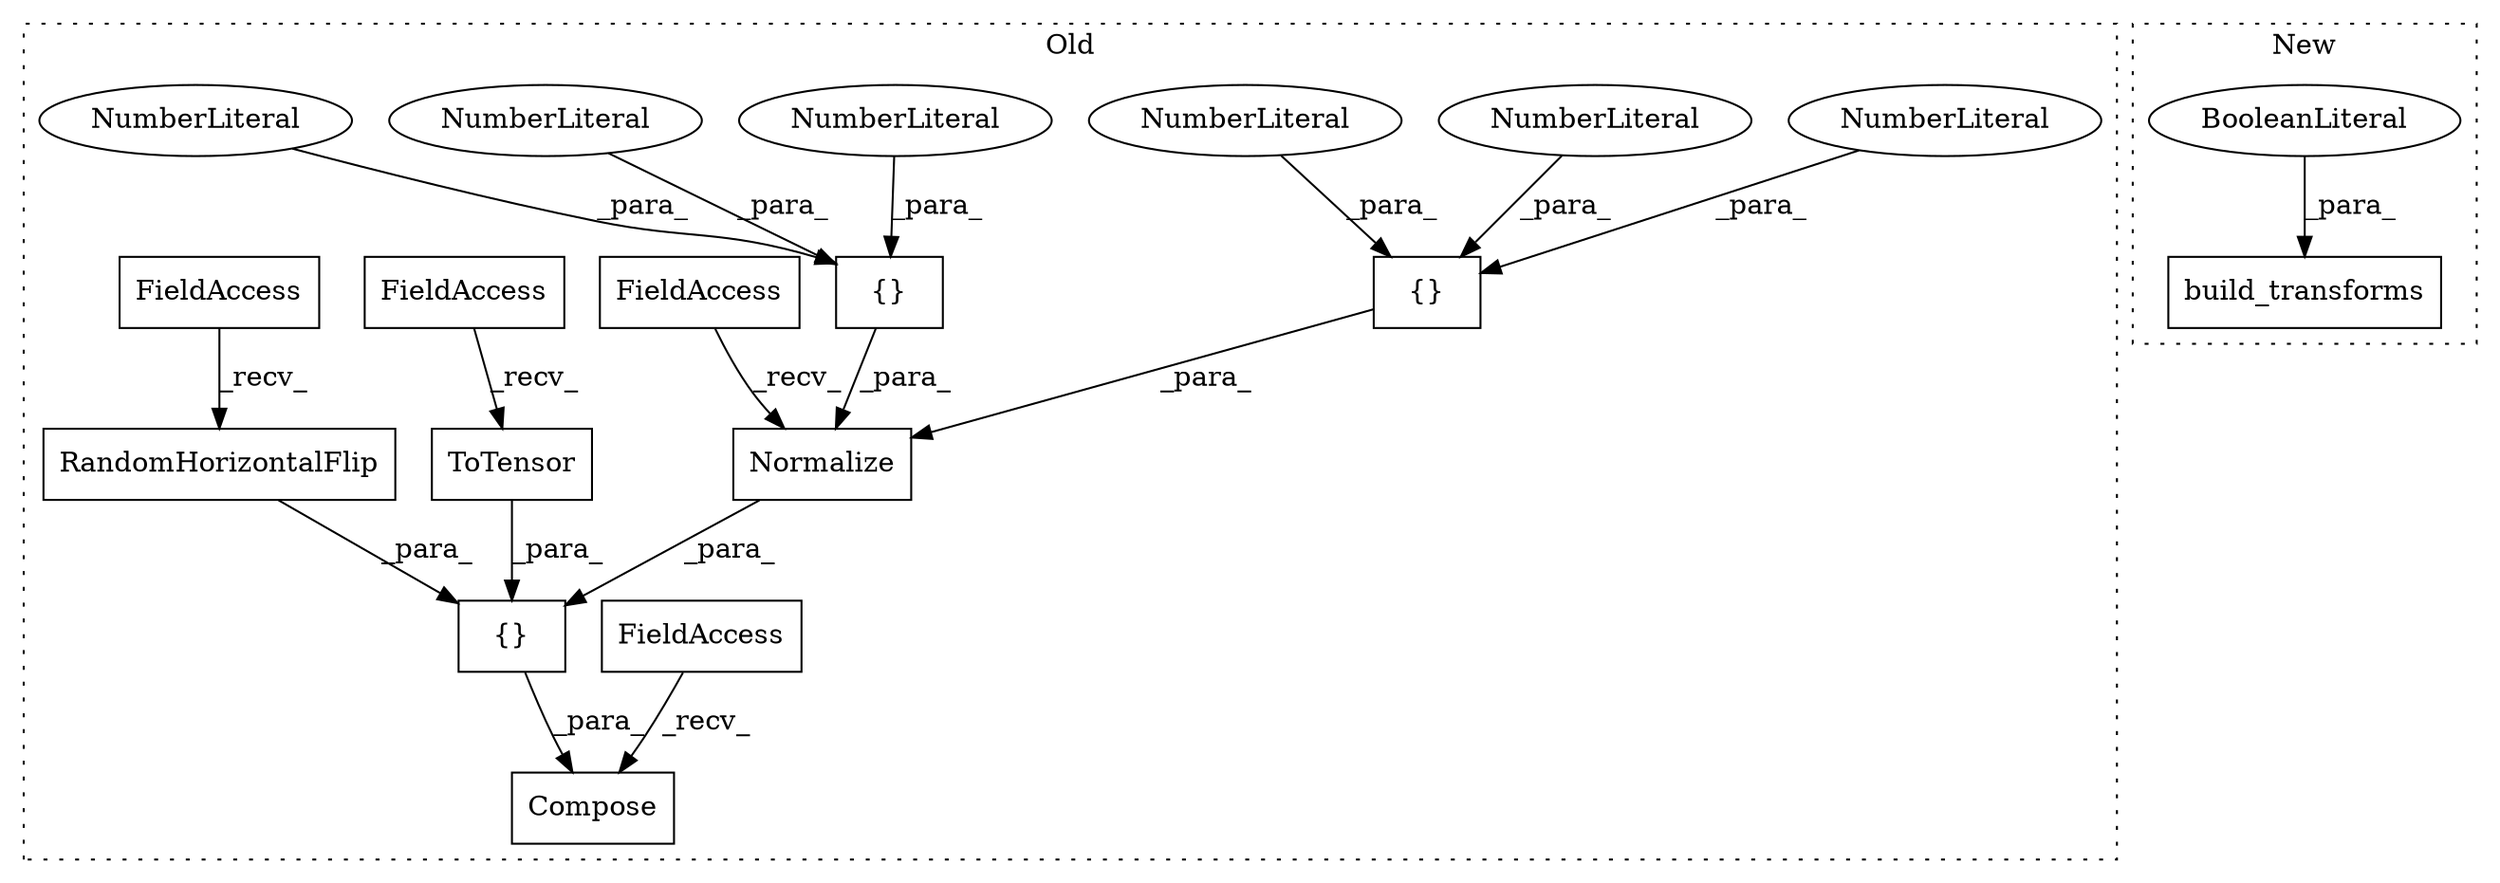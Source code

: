 digraph G {
subgraph cluster0 {
1 [label="ToTensor" a="32" s="6343" l="10" shape="box"];
3 [label="{}" a="4" s="6212,6447" l="1,1" shape="box"];
4 [label="Normalize" a="32" s="6375,6446" l="10,1" shape="box"];
5 [label="Compose" a="32" s="6195,6448" l="8,1" shape="box"];
6 [label="{}" a="4" s="6427,6445" l="1,1" shape="box"];
7 [label="NumberLiteral" a="34" s="6428" l="5" shape="ellipse"];
8 [label="NumberLiteral" a="34" s="6440" l="5" shape="ellipse"];
9 [label="NumberLiteral" a="34" s="6434" l="5" shape="ellipse"];
10 [label="{}" a="4" s="6396,6414" l="1,1" shape="box"];
11 [label="NumberLiteral" a="34" s="6409" l="5" shape="ellipse"];
12 [label="NumberLiteral" a="34" s="6403" l="5" shape="ellipse"];
13 [label="NumberLiteral" a="34" s="6397" l="5" shape="ellipse"];
14 [label="FieldAccess" a="22" s="6354" l="9" shape="box"];
15 [label="FieldAccess" a="22" s="6174" l="9" shape="box"];
16 [label="FieldAccess" a="22" s="6322" l="9" shape="box"];
18 [label="RandomHorizontalFlip" a="32" s="6299" l="22" shape="box"];
19 [label="FieldAccess" a="22" s="6278" l="9" shape="box"];
label = "Old";
style="dotted";
}
subgraph cluster1 {
2 [label="build_transforms" a="32" s="6241,6286" l="17,1" shape="box"];
17 [label="BooleanLiteral" a="9" s="6281" l="5" shape="ellipse"];
label = "New";
style="dotted";
}
1 -> 3 [label="_para_"];
3 -> 5 [label="_para_"];
4 -> 3 [label="_para_"];
6 -> 4 [label="_para_"];
7 -> 6 [label="_para_"];
8 -> 6 [label="_para_"];
9 -> 6 [label="_para_"];
10 -> 4 [label="_para_"];
11 -> 10 [label="_para_"];
12 -> 10 [label="_para_"];
13 -> 10 [label="_para_"];
14 -> 4 [label="_recv_"];
15 -> 5 [label="_recv_"];
16 -> 1 [label="_recv_"];
17 -> 2 [label="_para_"];
18 -> 3 [label="_para_"];
19 -> 18 [label="_recv_"];
}